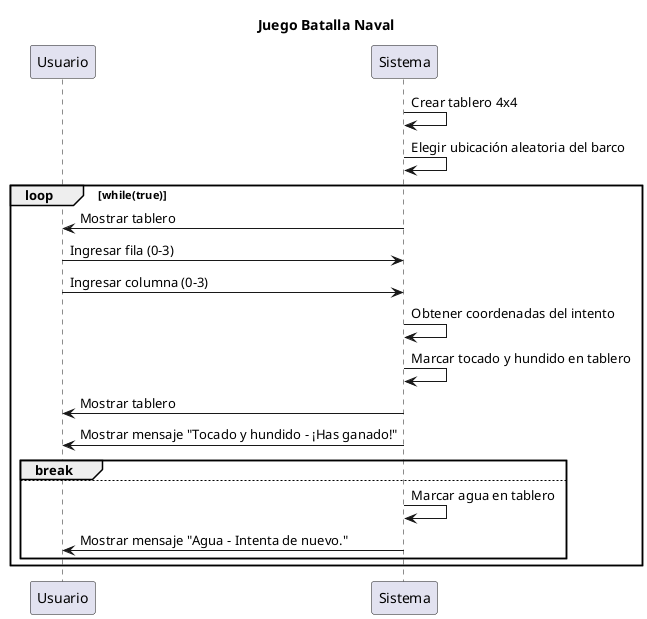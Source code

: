 @startuml
title Juego Batalla Naval

participant Usuario
participant Sistema

Sistema -> Sistema: Crear tablero 4x4
Sistema -> Sistema: Elegir ubicación aleatoria del barco
loop while(true)
    Sistema -> Usuario: Mostrar tablero
    Usuario -> Sistema: Ingresar fila (0-3)
    Usuario -> Sistema: Ingresar columna (0-3)
    Sistema -> Sistema: Obtener coordenadas del intento
        Sistema -> Sistema: Marcar tocado y hundido en tablero
        Sistema -> Usuario: Mostrar tablero
        Sistema -> Usuario: Mostrar mensaje "Tocado y hundido - ¡Has ganado!"
        break
    else
        Sistema -> Sistema: Marcar agua en tablero
        Sistema -> Usuario: Mostrar mensaje "Agua - Intenta de nuevo."
    end cond
end loop

@enduml